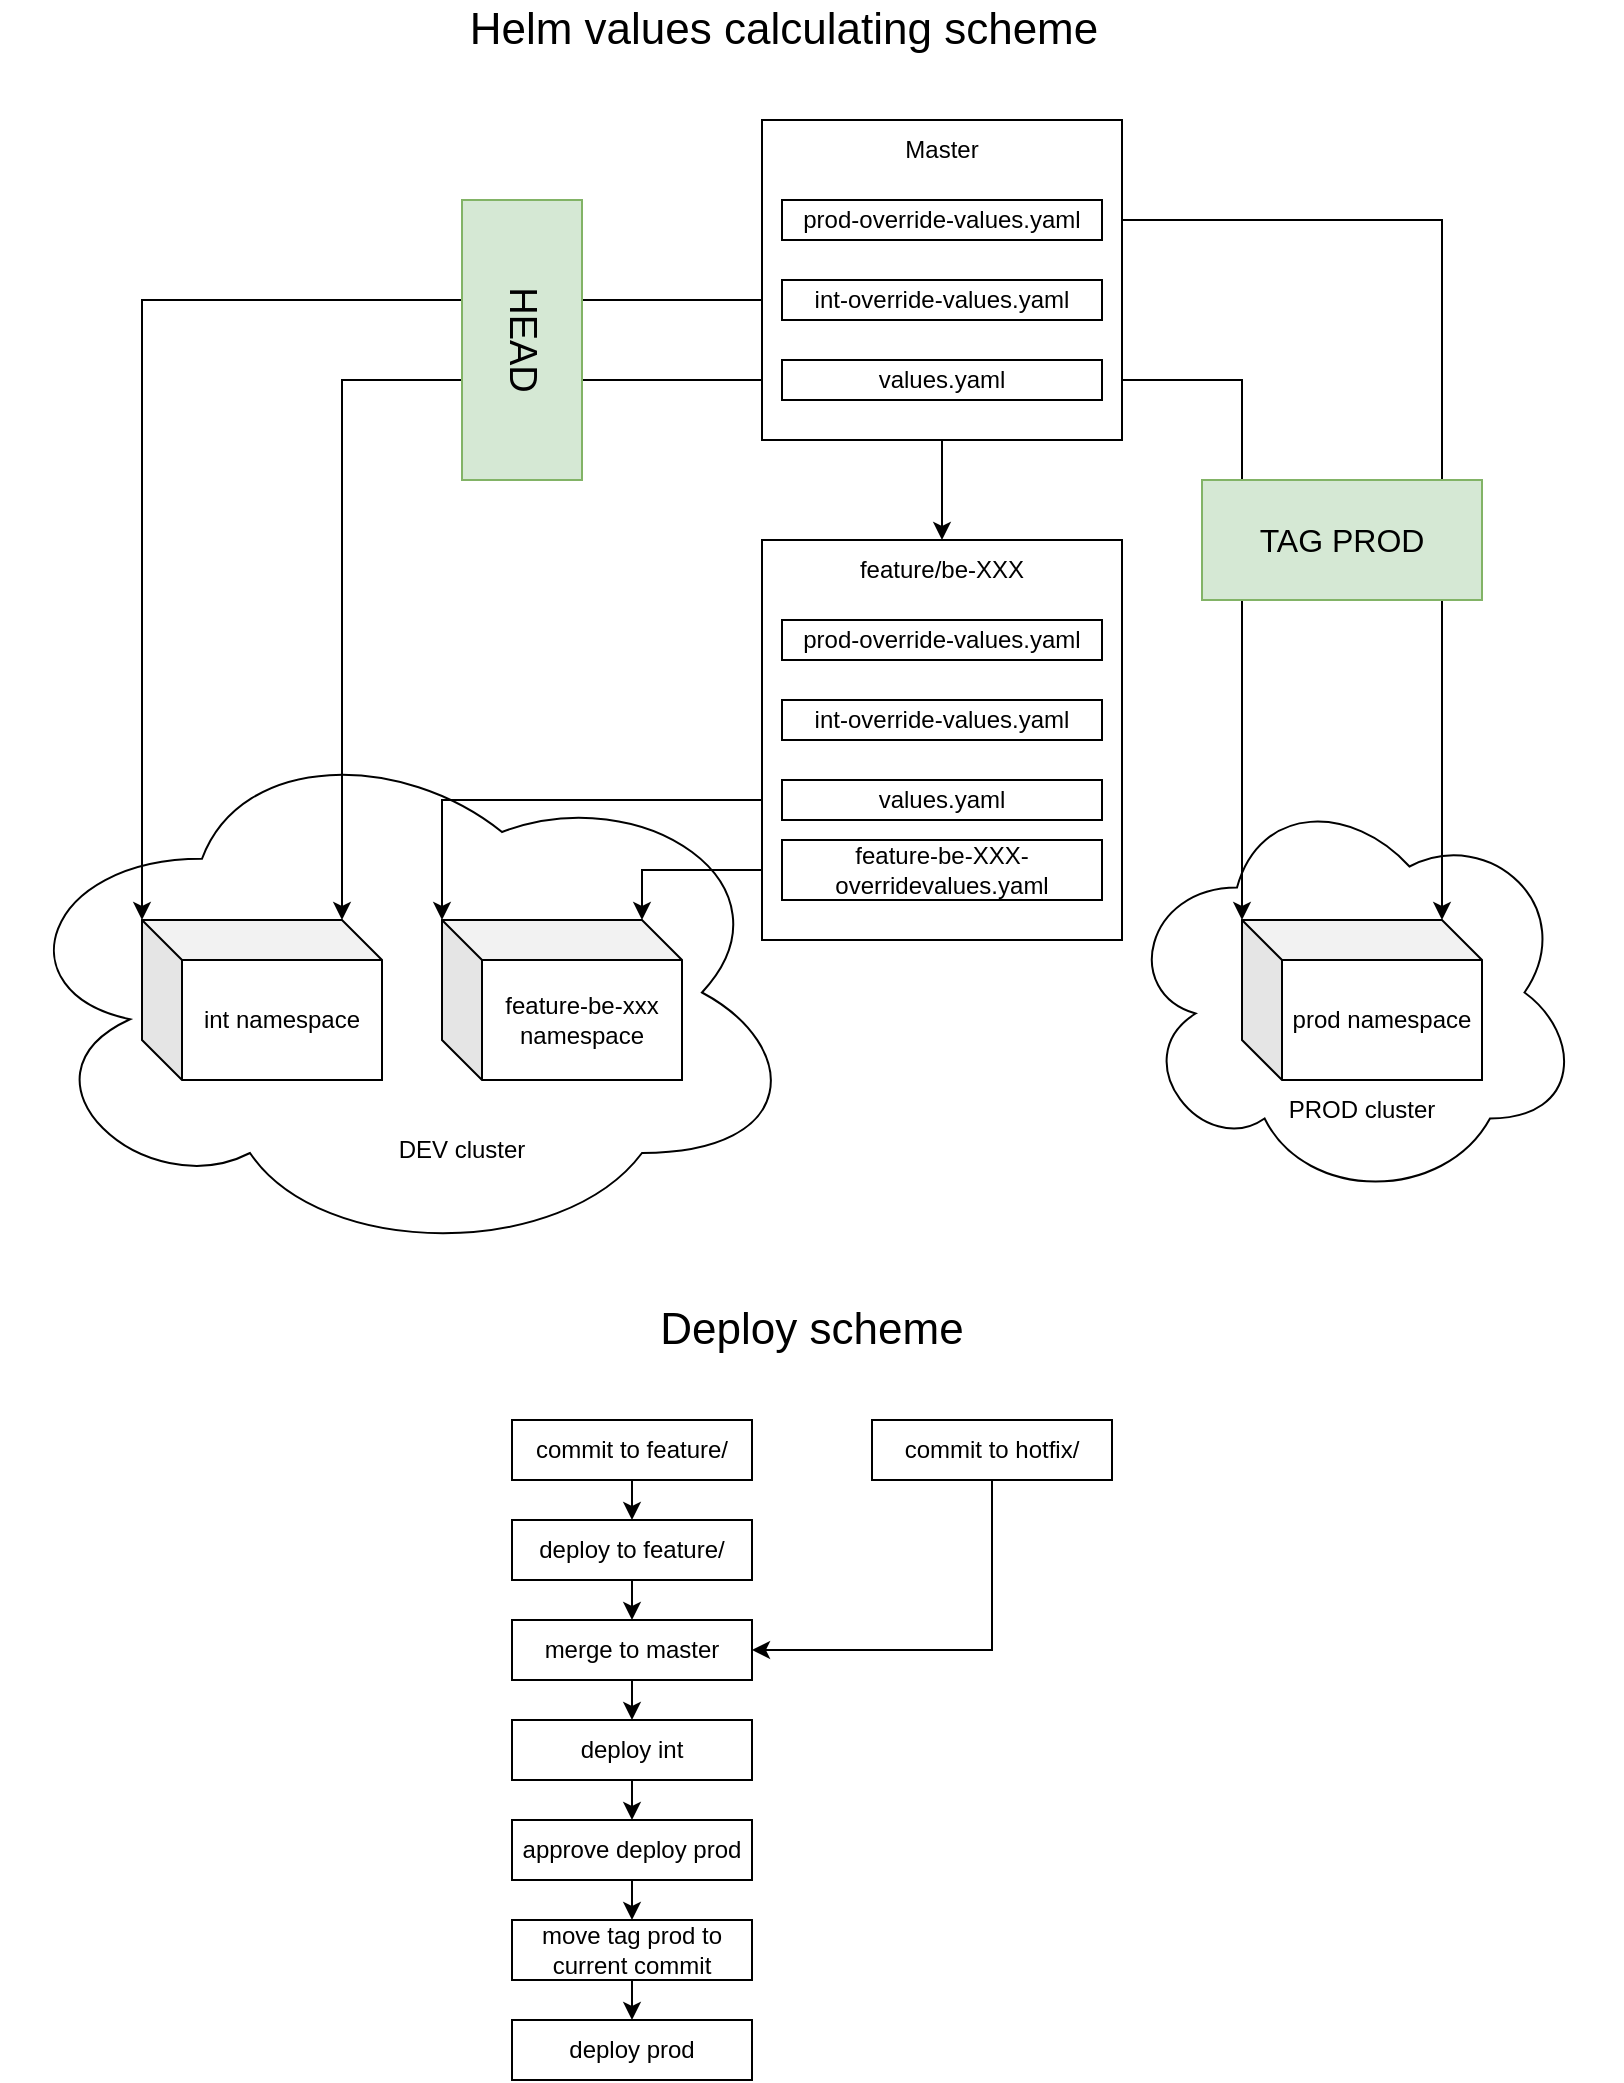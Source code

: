 <mxfile version="15.4.3" type="github">
  <diagram id="O9qdJaTrhUAC7ERY-Imf" name="Page-1">
    <mxGraphModel dx="1033" dy="626" grid="1" gridSize="10" guides="1" tooltips="1" connect="1" arrows="1" fold="1" page="1" pageScale="1" pageWidth="827" pageHeight="1169" math="0" shadow="0">
      <root>
        <mxCell id="0" />
        <mxCell id="1" parent="0" />
        <mxCell id="bHOIuGT-a0G8BVBxqqnn-37" value="" style="ellipse;shape=cloud;whiteSpace=wrap;html=1;" vertex="1" parent="1">
          <mxGeometry x="569" y="411.25" width="230" height="210" as="geometry" />
        </mxCell>
        <mxCell id="bHOIuGT-a0G8BVBxqqnn-19" style="edgeStyle=orthogonalEdgeStyle;rounded=0;orthogonalLoop=1;jettySize=auto;html=1;exitX=1;exitY=0.5;exitDx=0;exitDy=0;entryX=0;entryY=0;entryDx=100;entryDy=0;entryPerimeter=0;" edge="1" parent="1" source="bHOIuGT-a0G8BVBxqqnn-2" target="bHOIuGT-a0G8BVBxqqnn-17">
          <mxGeometry relative="1" as="geometry">
            <Array as="points">
              <mxPoint x="729" y="130" />
            </Array>
          </mxGeometry>
        </mxCell>
        <mxCell id="bHOIuGT-a0G8BVBxqqnn-30" style="edgeStyle=orthogonalEdgeStyle;rounded=0;orthogonalLoop=1;jettySize=auto;html=1;exitX=1;exitY=0.5;exitDx=0;exitDy=0;entryX=0;entryY=0;entryDx=0;entryDy=0;entryPerimeter=0;" edge="1" parent="1" source="bHOIuGT-a0G8BVBxqqnn-4" target="bHOIuGT-a0G8BVBxqqnn-17">
          <mxGeometry relative="1" as="geometry" />
        </mxCell>
        <mxCell id="bHOIuGT-a0G8BVBxqqnn-35" value="" style="ellipse;shape=cloud;whiteSpace=wrap;html=1;" vertex="1" parent="1">
          <mxGeometry x="9" y="382.5" width="400" height="267.5" as="geometry" />
        </mxCell>
        <mxCell id="bHOIuGT-a0G8BVBxqqnn-7" value="" style="group;fillColor=#f8cecc;strokeColor=#b85450;container=0;" vertex="1" connectable="0" parent="1">
          <mxGeometry x="389" y="80" width="180" height="160" as="geometry" />
        </mxCell>
        <mxCell id="bHOIuGT-a0G8BVBxqqnn-15" value="feature-be-xxx namespace" style="shape=cube;whiteSpace=wrap;html=1;boundedLbl=1;backgroundOutline=1;darkOpacity=0.05;darkOpacity2=0.1;" vertex="1" parent="1">
          <mxGeometry x="229" y="480" width="120" height="80" as="geometry" />
        </mxCell>
        <mxCell id="bHOIuGT-a0G8BVBxqqnn-16" value="int namespace" style="shape=cube;whiteSpace=wrap;html=1;boundedLbl=1;backgroundOutline=1;darkOpacity=0.05;darkOpacity2=0.1;" vertex="1" parent="1">
          <mxGeometry x="79" y="480" width="120" height="80" as="geometry" />
        </mxCell>
        <mxCell id="bHOIuGT-a0G8BVBxqqnn-26" style="edgeStyle=orthogonalEdgeStyle;rounded=0;orthogonalLoop=1;jettySize=auto;html=1;exitX=0.5;exitY=1;exitDx=0;exitDy=0;entryX=0.5;entryY=0;entryDx=0;entryDy=0;" edge="1" parent="1" source="bHOIuGT-a0G8BVBxqqnn-5" target="bHOIuGT-a0G8BVBxqqnn-13">
          <mxGeometry relative="1" as="geometry" />
        </mxCell>
        <mxCell id="bHOIuGT-a0G8BVBxqqnn-28" style="edgeStyle=orthogonalEdgeStyle;rounded=0;orthogonalLoop=1;jettySize=auto;html=1;exitX=0;exitY=0.5;exitDx=0;exitDy=0;entryX=0;entryY=0;entryDx=100;entryDy=0;entryPerimeter=0;" edge="1" parent="1" source="bHOIuGT-a0G8BVBxqqnn-4" target="bHOIuGT-a0G8BVBxqqnn-16">
          <mxGeometry relative="1" as="geometry" />
        </mxCell>
        <mxCell id="bHOIuGT-a0G8BVBxqqnn-29" style="edgeStyle=orthogonalEdgeStyle;rounded=0;orthogonalLoop=1;jettySize=auto;html=1;exitX=0;exitY=0.5;exitDx=0;exitDy=0;entryX=0;entryY=0;entryDx=0;entryDy=0;entryPerimeter=0;" edge="1" parent="1" source="bHOIuGT-a0G8BVBxqqnn-3" target="bHOIuGT-a0G8BVBxqqnn-16">
          <mxGeometry relative="1" as="geometry" />
        </mxCell>
        <mxCell id="bHOIuGT-a0G8BVBxqqnn-33" style="edgeStyle=orthogonalEdgeStyle;rounded=0;orthogonalLoop=1;jettySize=auto;html=1;exitX=0;exitY=0.5;exitDx=0;exitDy=0;entryX=0;entryY=0;entryDx=0;entryDy=0;entryPerimeter=0;" edge="1" parent="1" source="bHOIuGT-a0G8BVBxqqnn-12" target="bHOIuGT-a0G8BVBxqqnn-15">
          <mxGeometry relative="1" as="geometry" />
        </mxCell>
        <mxCell id="bHOIuGT-a0G8BVBxqqnn-34" style="edgeStyle=orthogonalEdgeStyle;rounded=0;orthogonalLoop=1;jettySize=auto;html=1;exitX=0;exitY=0.5;exitDx=0;exitDy=0;entryX=0;entryY=0;entryDx=100;entryDy=0;entryPerimeter=0;" edge="1" parent="1" source="bHOIuGT-a0G8BVBxqqnn-24" target="bHOIuGT-a0G8BVBxqqnn-15">
          <mxGeometry relative="1" as="geometry" />
        </mxCell>
        <mxCell id="bHOIuGT-a0G8BVBxqqnn-36" value="DEV cluster" style="text;html=1;strokeColor=none;fillColor=none;align=center;verticalAlign=middle;whiteSpace=wrap;rounded=0;" vertex="1" parent="1">
          <mxGeometry x="169" y="580" width="140" height="30" as="geometry" />
        </mxCell>
        <mxCell id="bHOIuGT-a0G8BVBxqqnn-39" value="PROD cluster" style="text;html=1;strokeColor=none;fillColor=none;align=center;verticalAlign=middle;whiteSpace=wrap;rounded=0;" vertex="1" parent="1">
          <mxGeometry x="619" y="560" width="140" height="30" as="geometry" />
        </mxCell>
        <mxCell id="bHOIuGT-a0G8BVBxqqnn-43" value="HEAD" style="rounded=0;whiteSpace=wrap;html=1;fillColor=#d5e8d4;strokeColor=#82b366;rotation=90;fontSize=19;" vertex="1" parent="1">
          <mxGeometry x="199" y="160" width="140" height="60" as="geometry" />
        </mxCell>
        <mxCell id="bHOIuGT-a0G8BVBxqqnn-17" value="prod namespace" style="shape=cube;whiteSpace=wrap;html=1;boundedLbl=1;backgroundOutline=1;darkOpacity=0.05;darkOpacity2=0.1;" vertex="1" parent="1">
          <mxGeometry x="629" y="480" width="120" height="80" as="geometry" />
        </mxCell>
        <mxCell id="bHOIuGT-a0G8BVBxqqnn-9" value="" style="rounded=0;whiteSpace=wrap;html=1;" vertex="1" parent="1">
          <mxGeometry x="389" y="290" width="180" height="200" as="geometry" />
        </mxCell>
        <mxCell id="bHOIuGT-a0G8BVBxqqnn-8" value="" style="group" vertex="1" connectable="0" parent="1">
          <mxGeometry x="389" y="290" width="430" height="350" as="geometry" />
        </mxCell>
        <mxCell id="bHOIuGT-a0G8BVBxqqnn-10" value="prod-override-values.yaml" style="rounded=0;whiteSpace=wrap;html=1;" vertex="1" parent="bHOIuGT-a0G8BVBxqqnn-8">
          <mxGeometry x="10" y="40" width="160" height="20" as="geometry" />
        </mxCell>
        <mxCell id="bHOIuGT-a0G8BVBxqqnn-11" value="int-override-values.yaml" style="rounded=0;whiteSpace=wrap;html=1;" vertex="1" parent="bHOIuGT-a0G8BVBxqqnn-8">
          <mxGeometry x="10" y="80" width="160" height="20" as="geometry" />
        </mxCell>
        <mxCell id="bHOIuGT-a0G8BVBxqqnn-12" value="values.yaml" style="rounded=0;whiteSpace=wrap;html=1;" vertex="1" parent="bHOIuGT-a0G8BVBxqqnn-8">
          <mxGeometry x="10" y="120" width="160" height="20" as="geometry" />
        </mxCell>
        <mxCell id="bHOIuGT-a0G8BVBxqqnn-13" value="feature/be-XXX" style="text;html=1;strokeColor=none;fillColor=none;align=center;verticalAlign=middle;whiteSpace=wrap;rounded=0;" vertex="1" parent="bHOIuGT-a0G8BVBxqqnn-8">
          <mxGeometry x="35" width="110" height="30" as="geometry" />
        </mxCell>
        <mxCell id="bHOIuGT-a0G8BVBxqqnn-24" value="feature-be-XXX-overridevalues.yaml" style="rounded=0;whiteSpace=wrap;html=1;" vertex="1" parent="bHOIuGT-a0G8BVBxqqnn-8">
          <mxGeometry x="10" y="150" width="160" height="30" as="geometry" />
        </mxCell>
        <mxCell id="bHOIuGT-a0G8BVBxqqnn-42" value="&lt;font style=&quot;font-size: 16px&quot;&gt;TAG PROD&lt;/font&gt;" style="rounded=0;whiteSpace=wrap;html=1;fillColor=#d5e8d4;strokeColor=#82b366;" vertex="1" parent="bHOIuGT-a0G8BVBxqqnn-8">
          <mxGeometry x="220" y="-30" width="140" height="60" as="geometry" />
        </mxCell>
        <mxCell id="bHOIuGT-a0G8BVBxqqnn-5" value="" style="rounded=0;whiteSpace=wrap;html=1;" vertex="1" parent="1">
          <mxGeometry x="389" y="80" width="180" height="160" as="geometry" />
        </mxCell>
        <mxCell id="bHOIuGT-a0G8BVBxqqnn-2" value="prod-override-values.yaml" style="rounded=0;whiteSpace=wrap;html=1;" vertex="1" parent="1">
          <mxGeometry x="399" y="120" width="160" height="20" as="geometry" />
        </mxCell>
        <mxCell id="bHOIuGT-a0G8BVBxqqnn-3" value="int-override-values.yaml" style="rounded=0;whiteSpace=wrap;html=1;" vertex="1" parent="1">
          <mxGeometry x="399" y="160" width="160" height="20" as="geometry" />
        </mxCell>
        <mxCell id="bHOIuGT-a0G8BVBxqqnn-4" value="values.yaml" style="rounded=0;whiteSpace=wrap;html=1;" vertex="1" parent="1">
          <mxGeometry x="399" y="200" width="160" height="20" as="geometry" />
        </mxCell>
        <mxCell id="bHOIuGT-a0G8BVBxqqnn-6" value="Master" style="text;html=1;strokeColor=none;fillColor=none;align=center;verticalAlign=middle;whiteSpace=wrap;rounded=0;" vertex="1" parent="1">
          <mxGeometry x="449" y="80" width="60" height="30" as="geometry" />
        </mxCell>
        <mxCell id="bHOIuGT-a0G8BVBxqqnn-58" style="edgeStyle=orthogonalEdgeStyle;rounded=0;orthogonalLoop=1;jettySize=auto;html=1;exitX=0.5;exitY=1;exitDx=0;exitDy=0;entryX=0.5;entryY=0;entryDx=0;entryDy=0;fontSize=12;" edge="1" parent="1" source="bHOIuGT-a0G8BVBxqqnn-49" target="bHOIuGT-a0G8BVBxqqnn-51">
          <mxGeometry relative="1" as="geometry" />
        </mxCell>
        <mxCell id="bHOIuGT-a0G8BVBxqqnn-49" value="&lt;span&gt;commit to feature/&lt;/span&gt;" style="rounded=0;whiteSpace=wrap;html=1;fontSize=12;verticalAlign=middle;" vertex="1" parent="1">
          <mxGeometry x="264" y="730" width="120" height="30" as="geometry" />
        </mxCell>
        <mxCell id="bHOIuGT-a0G8BVBxqqnn-57" style="edgeStyle=orthogonalEdgeStyle;rounded=0;orthogonalLoop=1;jettySize=auto;html=1;exitX=0.5;exitY=1;exitDx=0;exitDy=0;entryX=1;entryY=0.5;entryDx=0;entryDy=0;fontSize=12;" edge="1" parent="1" source="bHOIuGT-a0G8BVBxqqnn-50" target="bHOIuGT-a0G8BVBxqqnn-52">
          <mxGeometry relative="1" as="geometry" />
        </mxCell>
        <mxCell id="bHOIuGT-a0G8BVBxqqnn-50" value="commit to hotfix/" style="rounded=0;whiteSpace=wrap;html=1;fontSize=12;verticalAlign=middle;" vertex="1" parent="1">
          <mxGeometry x="444" y="730" width="120" height="30" as="geometry" />
        </mxCell>
        <mxCell id="bHOIuGT-a0G8BVBxqqnn-59" style="edgeStyle=orthogonalEdgeStyle;rounded=0;orthogonalLoop=1;jettySize=auto;html=1;exitX=0.5;exitY=1;exitDx=0;exitDy=0;entryX=0.5;entryY=0;entryDx=0;entryDy=0;fontSize=12;" edge="1" parent="1" source="bHOIuGT-a0G8BVBxqqnn-51" target="bHOIuGT-a0G8BVBxqqnn-52">
          <mxGeometry relative="1" as="geometry" />
        </mxCell>
        <mxCell id="bHOIuGT-a0G8BVBxqqnn-51" value="&lt;span&gt;deploy to feature/&lt;/span&gt;" style="rounded=0;whiteSpace=wrap;html=1;fontSize=12;verticalAlign=middle;" vertex="1" parent="1">
          <mxGeometry x="264" y="780" width="120" height="30" as="geometry" />
        </mxCell>
        <mxCell id="bHOIuGT-a0G8BVBxqqnn-60" style="edgeStyle=orthogonalEdgeStyle;rounded=0;orthogonalLoop=1;jettySize=auto;html=1;exitX=0.5;exitY=1;exitDx=0;exitDy=0;entryX=0.5;entryY=0;entryDx=0;entryDy=0;fontSize=12;" edge="1" parent="1" source="bHOIuGT-a0G8BVBxqqnn-52" target="bHOIuGT-a0G8BVBxqqnn-53">
          <mxGeometry relative="1" as="geometry" />
        </mxCell>
        <mxCell id="bHOIuGT-a0G8BVBxqqnn-52" value="&lt;span&gt;merge to master&lt;/span&gt;" style="rounded=0;whiteSpace=wrap;html=1;fontSize=12;verticalAlign=middle;" vertex="1" parent="1">
          <mxGeometry x="264" y="830" width="120" height="30" as="geometry" />
        </mxCell>
        <mxCell id="bHOIuGT-a0G8BVBxqqnn-61" style="edgeStyle=orthogonalEdgeStyle;rounded=0;orthogonalLoop=1;jettySize=auto;html=1;exitX=0.5;exitY=1;exitDx=0;exitDy=0;entryX=0.5;entryY=0;entryDx=0;entryDy=0;fontSize=12;" edge="1" parent="1" source="bHOIuGT-a0G8BVBxqqnn-53" target="bHOIuGT-a0G8BVBxqqnn-54">
          <mxGeometry relative="1" as="geometry" />
        </mxCell>
        <mxCell id="bHOIuGT-a0G8BVBxqqnn-53" value="&lt;span&gt;deploy int&lt;/span&gt;" style="rounded=0;whiteSpace=wrap;html=1;fontSize=12;verticalAlign=middle;" vertex="1" parent="1">
          <mxGeometry x="264" y="880" width="120" height="30" as="geometry" />
        </mxCell>
        <mxCell id="bHOIuGT-a0G8BVBxqqnn-62" style="edgeStyle=orthogonalEdgeStyle;rounded=0;orthogonalLoop=1;jettySize=auto;html=1;exitX=0.5;exitY=1;exitDx=0;exitDy=0;entryX=0.5;entryY=0;entryDx=0;entryDy=0;fontSize=12;" edge="1" parent="1" source="bHOIuGT-a0G8BVBxqqnn-54" target="bHOIuGT-a0G8BVBxqqnn-55">
          <mxGeometry relative="1" as="geometry" />
        </mxCell>
        <mxCell id="bHOIuGT-a0G8BVBxqqnn-54" value="&lt;span&gt;approve deploy prod&lt;/span&gt;" style="rounded=0;whiteSpace=wrap;html=1;fontSize=12;verticalAlign=middle;" vertex="1" parent="1">
          <mxGeometry x="264" y="930" width="120" height="30" as="geometry" />
        </mxCell>
        <mxCell id="bHOIuGT-a0G8BVBxqqnn-63" style="edgeStyle=orthogonalEdgeStyle;rounded=0;orthogonalLoop=1;jettySize=auto;html=1;exitX=0.5;exitY=1;exitDx=0;exitDy=0;entryX=0.5;entryY=0;entryDx=0;entryDy=0;fontSize=12;" edge="1" parent="1" source="bHOIuGT-a0G8BVBxqqnn-55" target="bHOIuGT-a0G8BVBxqqnn-56">
          <mxGeometry relative="1" as="geometry" />
        </mxCell>
        <mxCell id="bHOIuGT-a0G8BVBxqqnn-55" value="move tag prod to current commit" style="rounded=0;whiteSpace=wrap;html=1;fontSize=12;verticalAlign=middle;" vertex="1" parent="1">
          <mxGeometry x="264" y="980" width="120" height="30" as="geometry" />
        </mxCell>
        <mxCell id="bHOIuGT-a0G8BVBxqqnn-56" value="deploy prod" style="rounded=0;whiteSpace=wrap;html=1;fontSize=12;verticalAlign=middle;" vertex="1" parent="1">
          <mxGeometry x="264" y="1030" width="120" height="30" as="geometry" />
        </mxCell>
        <mxCell id="bHOIuGT-a0G8BVBxqqnn-65" value="&lt;font style=&quot;font-size: 22px&quot;&gt;Helm values calculating scheme&lt;/font&gt;" style="text;html=1;strokeColor=none;fillColor=none;align=center;verticalAlign=middle;whiteSpace=wrap;rounded=0;fontSize=12;" vertex="1" parent="1">
          <mxGeometry x="210" y="20" width="380" height="30" as="geometry" />
        </mxCell>
        <mxCell id="bHOIuGT-a0G8BVBxqqnn-66" value="&lt;span style=&quot;font-size: 22px&quot;&gt;Deploy scheme&lt;/span&gt;" style="text;html=1;strokeColor=none;fillColor=none;align=center;verticalAlign=middle;whiteSpace=wrap;rounded=0;fontSize=12;" vertex="1" parent="1">
          <mxGeometry x="224" y="670" width="380" height="30" as="geometry" />
        </mxCell>
      </root>
    </mxGraphModel>
  </diagram>
</mxfile>
